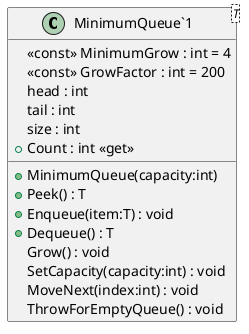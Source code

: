 @startuml
class "MinimumQueue`1"<T> {
    <<const>> MinimumGrow : int = 4
    <<const>> GrowFactor : int = 200
    head : int
    tail : int
    size : int
    + MinimumQueue(capacity:int)
    + Count : int <<get>>
    + Peek() : T
    + Enqueue(item:T) : void
    + Dequeue() : T
    Grow() : void
    SetCapacity(capacity:int) : void
    MoveNext(index:int) : void
    ThrowForEmptyQueue() : void
}
@enduml

